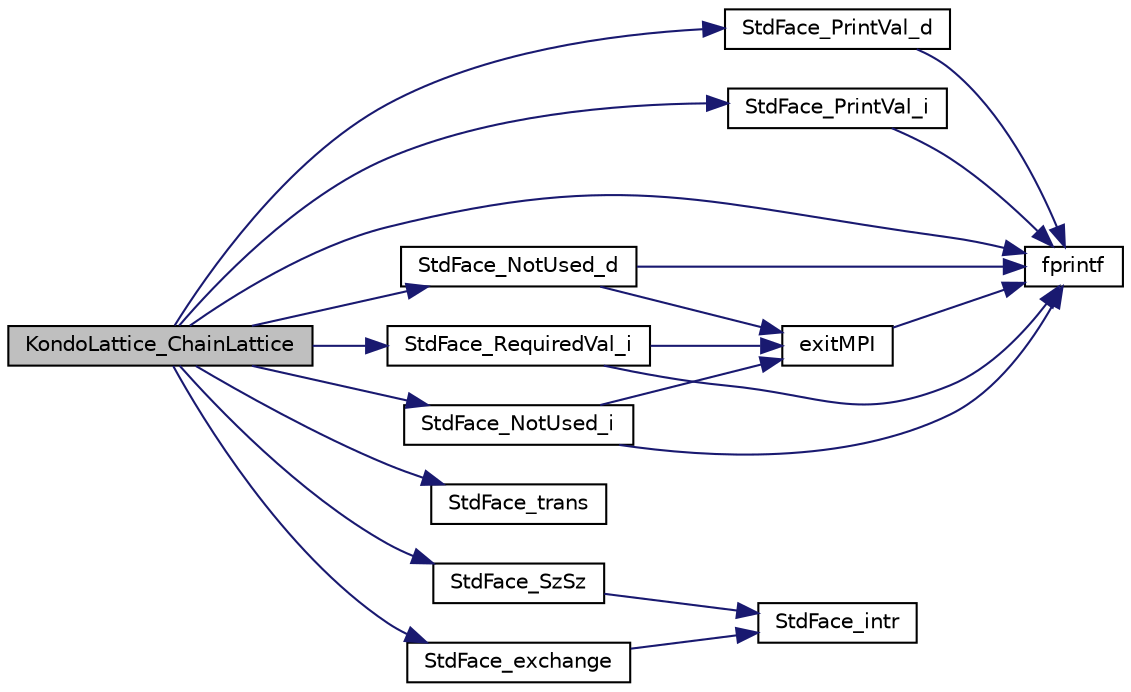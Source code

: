 digraph "KondoLattice_ChainLattice"
{
 // INTERACTIVE_SVG=YES
  edge [fontname="Helvetica",fontsize="10",labelfontname="Helvetica",labelfontsize="10"];
  node [fontname="Helvetica",fontsize="10",shape=record];
  rankdir="LR";
  Node1 [label="KondoLattice_ChainLattice",height=0.2,width=0.4,color="black", fillcolor="grey75", style="filled", fontcolor="black"];
  Node1 -> Node2 [color="midnightblue",fontsize="10",style="solid",fontname="Helvetica"];
  Node2 [label="fprintf",height=0.2,width=0.4,color="black", fillcolor="white", style="filled",URL="$xfreemem__large_8c.html#a5c1bb0da45eec945c4cc3233c7d8427e"];
  Node1 -> Node3 [color="midnightblue",fontsize="10",style="solid",fontname="Helvetica"];
  Node3 [label="StdFace_RequiredVal_i",height=0.2,width=0.4,color="black", fillcolor="white", style="filled",URL="$_std_face___model_util_8c.html#aa10304b418d3e5f362a13c06749be672"];
  Node3 -> Node2 [color="midnightblue",fontsize="10",style="solid",fontname="Helvetica"];
  Node3 -> Node4 [color="midnightblue",fontsize="10",style="solid",fontname="Helvetica"];
  Node4 [label="exitMPI",height=0.2,width=0.4,color="black", fillcolor="white", style="filled",URL="$wrapper_m_p_i_8h.html#ae0504dbbe2857fc4f3c84ef0b7bc45ed"];
  Node4 -> Node2 [color="midnightblue",fontsize="10",style="solid",fontname="Helvetica"];
  Node1 -> Node5 [color="midnightblue",fontsize="10",style="solid",fontname="Helvetica"];
  Node5 [label="StdFace_NotUsed_i",height=0.2,width=0.4,color="black", fillcolor="white", style="filled",URL="$_std_face___model_util_8c.html#afb9e23628e57aea2f08ef65acc308c2a"];
  Node5 -> Node2 [color="midnightblue",fontsize="10",style="solid",fontname="Helvetica"];
  Node5 -> Node4 [color="midnightblue",fontsize="10",style="solid",fontname="Helvetica"];
  Node1 -> Node6 [color="midnightblue",fontsize="10",style="solid",fontname="Helvetica"];
  Node6 [label="StdFace_PrintVal_d",height=0.2,width=0.4,color="black", fillcolor="white", style="filled",URL="$_std_face___model_util_8c.html#a40c0095bc5329e343502d453f929fecc"];
  Node6 -> Node2 [color="midnightblue",fontsize="10",style="solid",fontname="Helvetica"];
  Node1 -> Node7 [color="midnightblue",fontsize="10",style="solid",fontname="Helvetica"];
  Node7 [label="StdFace_NotUsed_d",height=0.2,width=0.4,color="black", fillcolor="white", style="filled",URL="$_std_face___model_util_8c.html#a05386999c1e68124dd96f79ccdd80dbd"];
  Node7 -> Node2 [color="midnightblue",fontsize="10",style="solid",fontname="Helvetica"];
  Node7 -> Node4 [color="midnightblue",fontsize="10",style="solid",fontname="Helvetica"];
  Node1 -> Node8 [color="midnightblue",fontsize="10",style="solid",fontname="Helvetica"];
  Node8 [label="StdFace_trans",height=0.2,width=0.4,color="black", fillcolor="white", style="filled",URL="$_std_face___model_util_8c.html#a4b607adce5209d09c9e4ec65d5934fd2"];
  Node1 -> Node9 [color="midnightblue",fontsize="10",style="solid",fontname="Helvetica"];
  Node9 [label="StdFace_exchange",height=0.2,width=0.4,color="black", fillcolor="white", style="filled",URL="$_std_face___model_util_8c.html#a5073499d756dac5c2e4ceb13501ded0a"];
  Node9 -> Node10 [color="midnightblue",fontsize="10",style="solid",fontname="Helvetica"];
  Node10 [label="StdFace_intr",height=0.2,width=0.4,color="black", fillcolor="white", style="filled",URL="$_std_face___model_util_8c.html#afe20afd6c3e5eb1c5ce127311c9e02a2"];
  Node1 -> Node11 [color="midnightblue",fontsize="10",style="solid",fontname="Helvetica"];
  Node11 [label="StdFace_SzSz",height=0.2,width=0.4,color="black", fillcolor="white", style="filled",URL="$_std_face___model_util_8c.html#a73a8dfd279d22cd5babb1952fecdbfc4"];
  Node11 -> Node10 [color="midnightblue",fontsize="10",style="solid",fontname="Helvetica"];
  Node1 -> Node12 [color="midnightblue",fontsize="10",style="solid",fontname="Helvetica"];
  Node12 [label="StdFace_PrintVal_i",height=0.2,width=0.4,color="black", fillcolor="white", style="filled",URL="$_std_face___model_util_8c.html#ad0b1739352d13d79ba19e2973abb67f9"];
  Node12 -> Node2 [color="midnightblue",fontsize="10",style="solid",fontname="Helvetica"];
}
